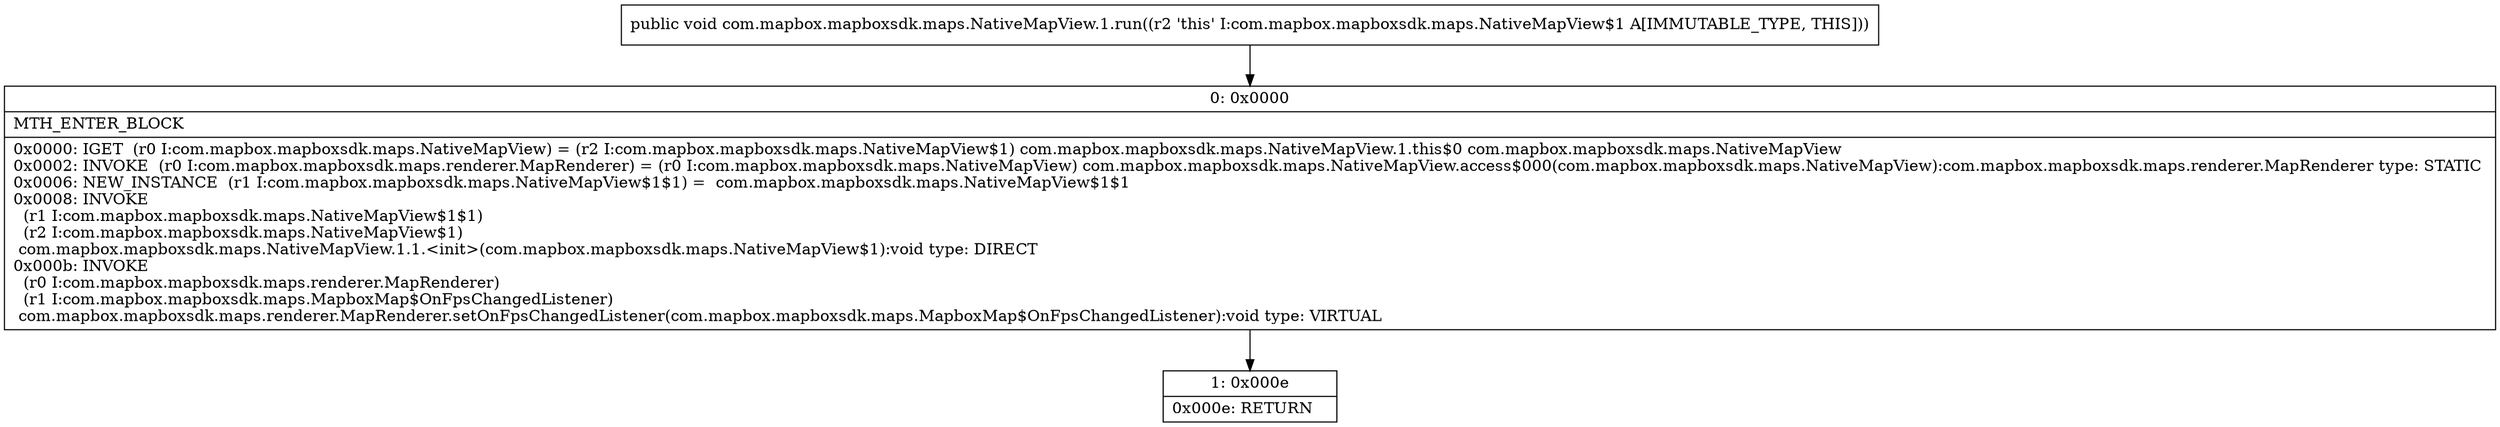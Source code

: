 digraph "CFG forcom.mapbox.mapboxsdk.maps.NativeMapView.1.run()V" {
Node_0 [shape=record,label="{0\:\ 0x0000|MTH_ENTER_BLOCK\l|0x0000: IGET  (r0 I:com.mapbox.mapboxsdk.maps.NativeMapView) = (r2 I:com.mapbox.mapboxsdk.maps.NativeMapView$1) com.mapbox.mapboxsdk.maps.NativeMapView.1.this$0 com.mapbox.mapboxsdk.maps.NativeMapView \l0x0002: INVOKE  (r0 I:com.mapbox.mapboxsdk.maps.renderer.MapRenderer) = (r0 I:com.mapbox.mapboxsdk.maps.NativeMapView) com.mapbox.mapboxsdk.maps.NativeMapView.access$000(com.mapbox.mapboxsdk.maps.NativeMapView):com.mapbox.mapboxsdk.maps.renderer.MapRenderer type: STATIC \l0x0006: NEW_INSTANCE  (r1 I:com.mapbox.mapboxsdk.maps.NativeMapView$1$1) =  com.mapbox.mapboxsdk.maps.NativeMapView$1$1 \l0x0008: INVOKE  \l  (r1 I:com.mapbox.mapboxsdk.maps.NativeMapView$1$1)\l  (r2 I:com.mapbox.mapboxsdk.maps.NativeMapView$1)\l com.mapbox.mapboxsdk.maps.NativeMapView.1.1.\<init\>(com.mapbox.mapboxsdk.maps.NativeMapView$1):void type: DIRECT \l0x000b: INVOKE  \l  (r0 I:com.mapbox.mapboxsdk.maps.renderer.MapRenderer)\l  (r1 I:com.mapbox.mapboxsdk.maps.MapboxMap$OnFpsChangedListener)\l com.mapbox.mapboxsdk.maps.renderer.MapRenderer.setOnFpsChangedListener(com.mapbox.mapboxsdk.maps.MapboxMap$OnFpsChangedListener):void type: VIRTUAL \l}"];
Node_1 [shape=record,label="{1\:\ 0x000e|0x000e: RETURN   \l}"];
MethodNode[shape=record,label="{public void com.mapbox.mapboxsdk.maps.NativeMapView.1.run((r2 'this' I:com.mapbox.mapboxsdk.maps.NativeMapView$1 A[IMMUTABLE_TYPE, THIS])) }"];
MethodNode -> Node_0;
Node_0 -> Node_1;
}

